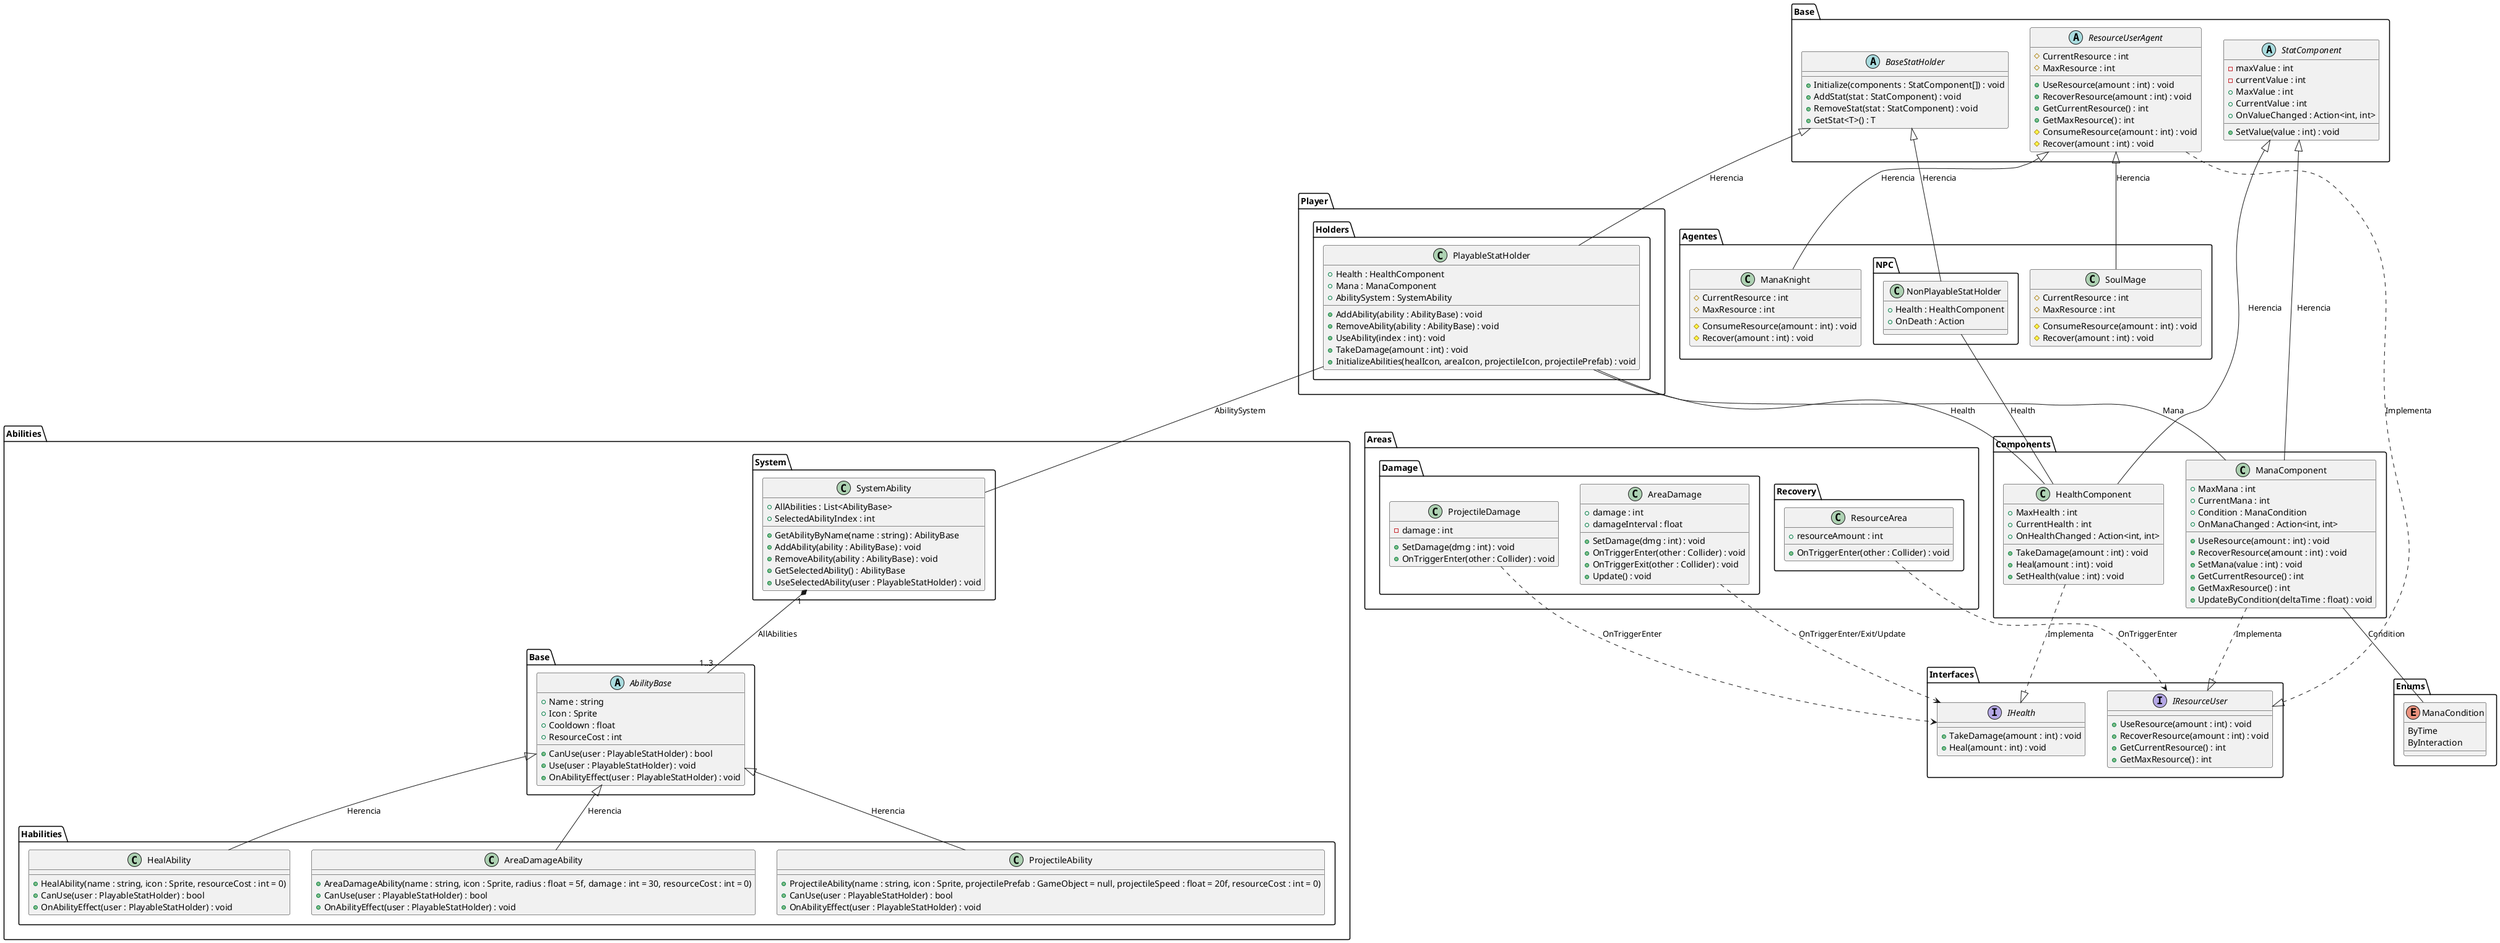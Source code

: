 @startuml

' === RELATIONSHIP LEGEND ===
' <|--  : Herencia (Inheritance)
' ..|>  : Implementa interfaz (Implements interface)
' --    : Asociación (Association)
' *--   : Composición (Composition)
' ..>   : Asociación débil (Weak association / usage)
' "1"   : Uno
' "0..*" o "*" : Muchos
' "1..3": Entre uno y tres

' ENUMS
package "Enums" {
    enum ManaCondition {
        ByTime
        ByInteraction
    }
}

' INTERFACES
package "Interfaces" {
    interface IHealth {
        +TakeDamage(amount : int) : void
        +Heal(amount : int) : void
    }

    interface IResourceUser {
        +UseResource(amount : int) : void
        +RecoverResource(amount : int) : void
        +GetCurrentResource() : int
        +GetMaxResource() : int
    }
}

' BASE COMPONENTS
package "Base" {
    abstract class StatComponent {
        -maxValue : int
        -currentValue : int
        +MaxValue : int
        +CurrentValue : int
        +OnValueChanged : Action<int, int>
        +SetValue(value : int) : void
    }

    abstract class BaseStatHolder {
        +Initialize(components : StatComponent[]) : void
        +AddStat(stat : StatComponent) : void
        +RemoveStat(stat : StatComponent) : void
        +GetStat<T>() : T
    }

    abstract class ResourceUserAgent {
        +UseResource(amount : int) : void
        +RecoverResource(amount : int) : void
        +GetCurrentResource() : int
        +GetMaxResource() : int
        #CurrentResource : int
        #MaxResource : int
        #ConsumeResource(amount : int) : void
        #Recover(amount : int) : void
    }
}

package "Components" {
    class HealthComponent {
        +MaxHealth : int
        +CurrentHealth : int
        +OnHealthChanged : Action<int, int>
        +TakeDamage(amount : int) : void
        +Heal(amount : int) : void
        +SetHealth(value : int) : void
    }

    class ManaComponent {
        +MaxMana : int
        +CurrentMana : int
        +Condition : ManaCondition
        +OnManaChanged : Action<int, int>
        +UseResource(amount : int) : void
        +RecoverResource(amount : int) : void
        +SetMana(value : int) : void
        +GetCurrentResource() : int
        +GetMaxResource() : int
        +UpdateByCondition(deltaTime : float) : void
    }
}

package "Player.Holders" {
    class PlayableStatHolder {
        +Health : HealthComponent
        +Mana : ManaComponent
        +AbilitySystem : SystemAbility
        +AddAbility(ability : AbilityBase) : void
        +RemoveAbility(ability : AbilityBase) : void
        +UseAbility(index : int) : void
        +TakeDamage(amount : int) : void
        +InitializeAbilities(healIcon, areaIcon, projectileIcon, projectilePrefab) : void
    }
}

package "Agentes.NPC" {
    class NonPlayableStatHolder {
        +Health : HealthComponent
        +OnDeath : Action
    }
}

package "Agentes" {
    class SoulMage {
        #CurrentResource : int
        #MaxResource : int
        #ConsumeResource(amount : int) : void
        #Recover(amount : int) : void
    }

    class ManaKnight {
        #CurrentResource : int
        #MaxResource : int
        #ConsumeResource(amount : int) : void
        #Recover(amount : int) : void
    }
}

package "Abilities.Base" {
    abstract class AbilityBase {
        +Name : string
        +Icon : Sprite
        +Cooldown : float
        +ResourceCost : int
        +CanUse(user : PlayableStatHolder) : bool
        +Use(user : PlayableStatHolder) : void
        +OnAbilityEffect(user : PlayableStatHolder) : void
    }
}

package "Abilities.Habilities" {
    class HealAbility {
        +HealAbility(name : string, icon : Sprite, resourceCost : int = 0)
        +CanUse(user : PlayableStatHolder) : bool
        +OnAbilityEffect(user : PlayableStatHolder) : void
    }

    class AreaDamageAbility {
        +AreaDamageAbility(name : string, icon : Sprite, radius : float = 5f, damage : int = 30, resourceCost : int = 0)
        +CanUse(user : PlayableStatHolder) : bool
        +OnAbilityEffect(user : PlayableStatHolder) : void
    }

    class ProjectileAbility {
        +ProjectileAbility(name : string, icon : Sprite, projectilePrefab : GameObject = null, projectileSpeed : float = 20f, resourceCost : int = 0)
        +CanUse(user : PlayableStatHolder) : bool
        +OnAbilityEffect(user : PlayableStatHolder) : void
    }
}

package "Abilities.System" {
    class SystemAbility {
        +AllAbilities : List<AbilityBase>
        +SelectedAbilityIndex : int
        +GetAbilityByName(name : string) : AbilityBase
        +AddAbility(ability : AbilityBase) : void
        +RemoveAbility(ability : AbilityBase) : void
        +GetSelectedAbility() : AbilityBase
        +UseSelectedAbility(user : PlayableStatHolder) : void
    }
}

package "Areas.Recovery" {
    class ResourceArea {
        +resourceAmount : int
        +OnTriggerEnter(other : Collider) : void
    }
}

package "Areas.Damage" {
    class ProjectileDamage {
        -damage : int
        +SetDamage(dmg : int) : void
        +OnTriggerEnter(other : Collider) : void
    }

    class AreaDamage {
        +damage : int
        +damageInterval : float
        +SetDamage(dmg : int) : void
        +OnTriggerEnter(other : Collider) : void
        +OnTriggerExit(other : Collider) : void
        +Update() : void
    }
}

' === RELATIONS WITH EXPLANATION ===

' Herencia
Base.StatComponent <|-- Components.HealthComponent : "Herencia"
Base.StatComponent <|-- Components.ManaComponent : "Herencia"
Base.BaseStatHolder <|-- Player.Holders.PlayableStatHolder : "Herencia"
Base.BaseStatHolder <|-- Agentes.NPC.NonPlayableStatHolder : "Herencia"
Base.ResourceUserAgent <|-- Agentes.SoulMage : "Herencia"
Base.ResourceUserAgent <|-- Agentes.ManaKnight : "Herencia"
Abilities.Base.AbilityBase <|-- Abilities.Habilities.HealAbility : "Herencia"
Abilities.Base.AbilityBase <|-- Abilities.Habilities.AreaDamageAbility : "Herencia"
Abilities.Base.AbilityBase <|-- Abilities.Habilities.ProjectileAbility : "Herencia"

' Implementación de interfaz
Components.HealthComponent ..|> Interfaces.IHealth : "Implementa"
Components.ManaComponent ..|> Interfaces.IResourceUser : "Implementa"
Base.ResourceUserAgent ..|> Interfaces.IResourceUser : "Implementa"

' Asociación
Player.Holders.PlayableStatHolder -- Abilities.System.SystemAbility : "AbilitySystem"
Player.Holders.PlayableStatHolder -- Components.HealthComponent : "Health"
Player.Holders.PlayableStatHolder -- Components.ManaComponent : "Mana"
Agentes.NPC.NonPlayableStatHolder -- Components.HealthComponent : "Health"
Components.ManaComponent -- Enums.ManaCondition : "Condition"

' Composición: SystemAbility contiene de 1 a 3 habilidades
Abilities.System.SystemAbility "1" *-- "1..3" Abilities.Base.AbilityBase : "AllAbilities"

' Asociación débil / uso
Areas.Recovery.ResourceArea ..> Interfaces.IResourceUser : "OnTriggerEnter"
Areas.Damage.ProjectileDamage ..> Interfaces.IHealth : "OnTriggerEnter"
Areas.Damage.AreaDamage ..> Interfaces.IHealth : "OnTriggerEnter/Exit/Update"

@enduml